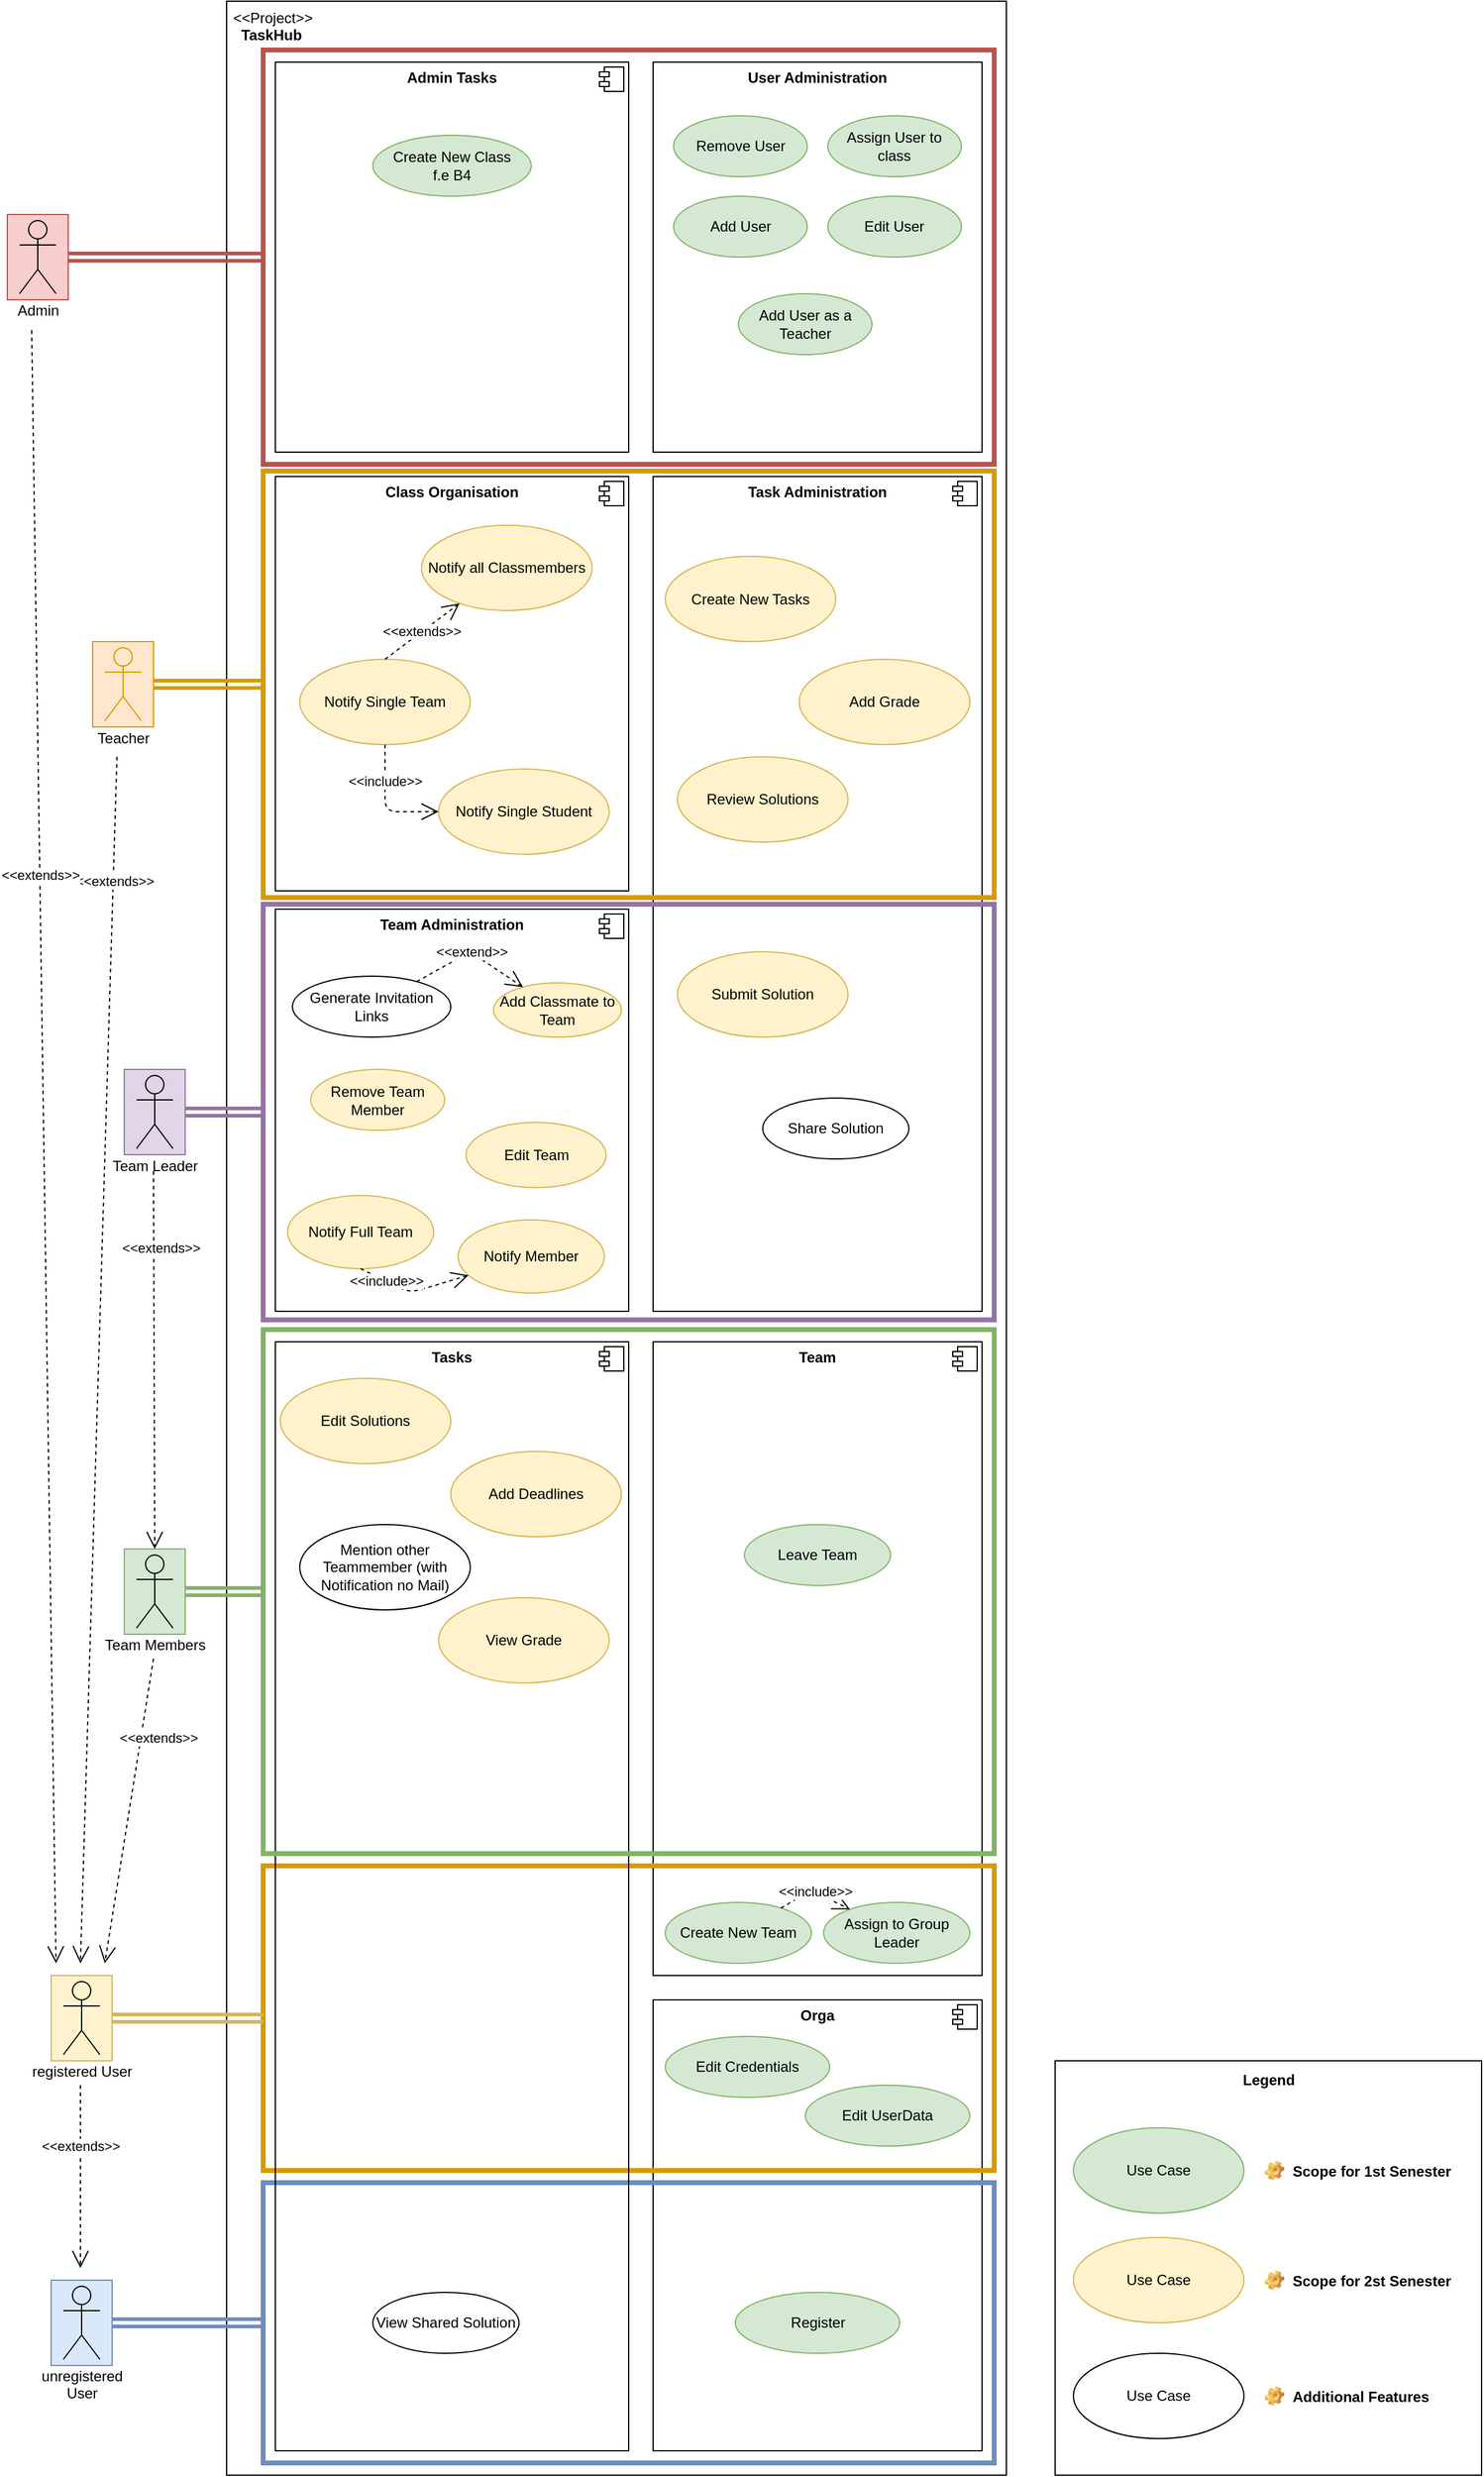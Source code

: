 <mxfile version="13.8.0" type="device"><diagram id="w1fi7JrbVuU7U1qwNNJS" name="Page-1"><mxGraphModel dx="1422" dy="762" grid="1" gridSize="10" guides="1" tooltips="1" connect="1" arrows="1" fold="1" page="1" pageScale="1" pageWidth="827" pageHeight="1169" math="0" shadow="0"><root><mxCell id="0"/><mxCell id="1" parent="0"/><mxCell id="KcoIDpQsDFh3dkFzeMj8-2" value="&amp;nbsp;&amp;lt;&amp;lt;Project&amp;gt;&amp;gt;&lt;br&gt;&lt;b&gt;&amp;nbsp; &amp;nbsp;TaskHub&lt;/b&gt;" style="html=1;align=left;verticalAlign=top;" vertex="1" parent="1"><mxGeometry x="240" y="20" width="640" height="2030" as="geometry"/></mxCell><mxCell id="KcoIDpQsDFh3dkFzeMj8-60" value="" style="html=1;strokeColor=#b85450;align=center;strokeWidth=4;fillColor=none;" vertex="1" parent="1"><mxGeometry x="270" y="60" width="600" height="340" as="geometry"/></mxCell><mxCell id="KcoIDpQsDFh3dkFzeMj8-114" value="&lt;p style=&quot;margin: 0px ; margin-top: 6px ; text-align: center&quot;&gt;&lt;b&gt;Orga&lt;/b&gt;&lt;/p&gt;" style="align=left;overflow=fill;html=1;dropTarget=0;strokeColor=#000000;strokeWidth=1;fillColor=none;" vertex="1" parent="1"><mxGeometry x="590" y="1660" width="270" height="370" as="geometry"/></mxCell><mxCell id="KcoIDpQsDFh3dkFzeMj8-115" value="" style="shape=component;jettyWidth=8;jettyHeight=4;" vertex="1" parent="KcoIDpQsDFh3dkFzeMj8-114"><mxGeometry x="1" width="20" height="20" relative="1" as="geometry"><mxPoint x="-24" y="4" as="offset"/></mxGeometry></mxCell><mxCell id="KcoIDpQsDFh3dkFzeMj8-106" value="" style="html=1;strokeColor=#6c8ebf;strokeWidth=4;align=center;fillColor=none;" vertex="1" parent="1"><mxGeometry x="270" y="1810" width="600" height="230" as="geometry"/></mxCell><mxCell id="KcoIDpQsDFh3dkFzeMj8-95" value="&lt;p style=&quot;margin: 0px ; margin-top: 6px ; text-align: center&quot;&gt;&lt;b&gt;Team&lt;/b&gt;&lt;/p&gt;" style="align=left;overflow=fill;html=1;dropTarget=0;strokeColor=#000000;strokeWidth=1;fillColor=none;" vertex="1" parent="1"><mxGeometry x="590" y="1120" width="270" height="520" as="geometry"/></mxCell><mxCell id="KcoIDpQsDFh3dkFzeMj8-96" value="" style="shape=component;jettyWidth=8;jettyHeight=4;" vertex="1" parent="KcoIDpQsDFh3dkFzeMj8-95"><mxGeometry x="1" width="20" height="20" relative="1" as="geometry"><mxPoint x="-24" y="4" as="offset"/></mxGeometry></mxCell><mxCell id="KcoIDpQsDFh3dkFzeMj8-89" value="" style="html=1;strokeColor=#d79b00;strokeWidth=4;align=center;fillColor=none;" vertex="1" parent="1"><mxGeometry x="270" y="1550" width="600" height="250" as="geometry"/></mxCell><mxCell id="KcoIDpQsDFh3dkFzeMj8-75" value="&lt;p style=&quot;margin: 0px ; margin-top: 6px ; text-align: center&quot;&gt;&lt;b&gt;Tasks&lt;/b&gt;&lt;/p&gt;" style="align=left;overflow=fill;html=1;dropTarget=0;strokeColor=#000000;strokeWidth=1;fillColor=none;" vertex="1" parent="1"><mxGeometry x="280" y="1120" width="290" height="910" as="geometry"/></mxCell><mxCell id="KcoIDpQsDFh3dkFzeMj8-76" value="" style="shape=component;jettyWidth=8;jettyHeight=4;" vertex="1" parent="KcoIDpQsDFh3dkFzeMj8-75"><mxGeometry x="1" width="20" height="20" relative="1" as="geometry"><mxPoint x="-24" y="4" as="offset"/></mxGeometry></mxCell><mxCell id="KcoIDpQsDFh3dkFzeMj8-45" value="&lt;p style=&quot;margin: 0px ; margin-top: 6px ; text-align: center&quot;&gt;&lt;b&gt;Team Administration&lt;/b&gt;&lt;/p&gt;" style="align=left;overflow=fill;html=1;dropTarget=0;" vertex="1" parent="1"><mxGeometry x="280" y="765" width="290" height="330" as="geometry"/></mxCell><mxCell id="KcoIDpQsDFh3dkFzeMj8-46" value="" style="shape=component;jettyWidth=8;jettyHeight=4;" vertex="1" parent="KcoIDpQsDFh3dkFzeMj8-45"><mxGeometry x="1" width="20" height="20" relative="1" as="geometry"><mxPoint x="-24" y="4" as="offset"/></mxGeometry></mxCell><mxCell id="KcoIDpQsDFh3dkFzeMj8-28" value="&lt;p style=&quot;margin: 0px ; margin-top: 6px ; text-align: center&quot;&gt;&lt;b&gt;Task Administration&lt;/b&gt;&lt;/p&gt;" style="align=left;overflow=fill;html=1;dropTarget=0;" vertex="1" parent="1"><mxGeometry x="590" y="410" width="270" height="685" as="geometry"/></mxCell><mxCell id="KcoIDpQsDFh3dkFzeMj8-29" value="" style="shape=component;jettyWidth=8;jettyHeight=4;" vertex="1" parent="KcoIDpQsDFh3dkFzeMj8-28"><mxGeometry x="1" width="20" height="20" relative="1" as="geometry"><mxPoint x="-24" y="4" as="offset"/></mxGeometry></mxCell><mxCell id="KcoIDpQsDFh3dkFzeMj8-71" value="" style="html=1;strokeWidth=4;align=center;strokeColor=#9673a6;fillColor=none;" vertex="1" parent="1"><mxGeometry x="270" y="761" width="600" height="341" as="geometry"/></mxCell><mxCell id="KcoIDpQsDFh3dkFzeMj8-74" value="" style="html=1;strokeColor=#82b366;strokeWidth=4;align=center;fillColor=none;" vertex="1" parent="1"><mxGeometry x="270" y="1110" width="600" height="430" as="geometry"/></mxCell><mxCell id="KcoIDpQsDFh3dkFzeMj8-64" value="" style="html=1;strokeColor=#d79b00;strokeWidth=4;align=center;fillColor=none;" vertex="1" parent="1"><mxGeometry x="270" y="405.5" width="600" height="350" as="geometry"/></mxCell><mxCell id="KcoIDpQsDFh3dkFzeMj8-59" value="" style="html=1;align=center;strokeColor=#b85450;fillColor=#f8cecc;" vertex="1" parent="1"><mxGeometry x="60" y="195" width="50" height="70" as="geometry"/></mxCell><mxCell id="KcoIDpQsDFh3dkFzeMj8-58" value="" style="html=1;align=center;strokeColor=#d79b00;fillColor=#ffe6cc;" vertex="1" parent="1"><mxGeometry x="130" y="545.5" width="50" height="70" as="geometry"/></mxCell><mxCell id="KcoIDpQsDFh3dkFzeMj8-57" value="" style="html=1;align=center;strokeColor=#9673a6;fillColor=#e1d5e7;" vertex="1" parent="1"><mxGeometry x="156" y="896.5" width="50" height="70" as="geometry"/></mxCell><mxCell id="KcoIDpQsDFh3dkFzeMj8-56" value="" style="html=1;align=center;strokeColor=#82b366;fillColor=#d5e8d4;" vertex="1" parent="1"><mxGeometry x="156" y="1290" width="50" height="70" as="geometry"/></mxCell><mxCell id="KcoIDpQsDFh3dkFzeMj8-4" value="&lt;p style=&quot;margin: 0px ; margin-top: 6px ; text-align: center&quot;&gt;&lt;b&gt;Admin Tasks&lt;/b&gt;&lt;/p&gt;" style="align=left;overflow=fill;html=1;dropTarget=0;" vertex="1" parent="1"><mxGeometry x="280" y="70" width="290" height="320" as="geometry"/></mxCell><mxCell id="KcoIDpQsDFh3dkFzeMj8-5" value="" style="shape=component;jettyWidth=8;jettyHeight=4;" vertex="1" parent="KcoIDpQsDFh3dkFzeMj8-4"><mxGeometry x="1" width="20" height="20" relative="1" as="geometry"><mxPoint x="-24" y="4" as="offset"/></mxGeometry></mxCell><mxCell id="-AsNh_zDCz8zvQ_RxbLG-1" value="Teacher" style="shape=umlActor;verticalLabelPosition=bottom;verticalAlign=top;html=1;fillColor=#ffe6cc;strokeColor=#d79b00;" parent="1" vertex="1"><mxGeometry x="140" y="550.5" width="30" height="60" as="geometry"/></mxCell><mxCell id="-AsNh_zDCz8zvQ_RxbLG-2" value="Team Members" style="shape=umlActor;verticalLabelPosition=bottom;verticalAlign=top;html=1;fillColor=#d5e8d4;" parent="1" vertex="1"><mxGeometry x="166" y="1295" width="30" height="60" as="geometry"/></mxCell><mxCell id="-AsNh_zDCz8zvQ_RxbLG-4" value="Team Leader" style="shape=umlActor;verticalLabelPosition=bottom;verticalAlign=top;html=1;fillColor=#e1d5e7;" parent="1" vertex="1"><mxGeometry x="166" y="901.5" width="30" height="60" as="geometry"/></mxCell><mxCell id="-AsNh_zDCz8zvQ_RxbLG-8" value="Admin" style="shape=umlActor;verticalLabelPosition=bottom;verticalAlign=top;html=1;fillColor=#f8cecc;" parent="1" vertex="1"><mxGeometry x="70" y="200" width="30" height="60" as="geometry"/></mxCell><mxCell id="-AsNh_zDCz8zvQ_RxbLG-9" value="&amp;lt;&amp;lt;extends&amp;gt;&amp;gt;" style="endArrow=open;endSize=12;dashed=1;html=1;" parent="1" edge="1"><mxGeometry x="-0.5" y="14" width="160" relative="1" as="geometry"><mxPoint x="180" y="1380" as="sourcePoint"/><mxPoint x="140" y="1630" as="targetPoint"/><mxPoint as="offset"/></mxGeometry></mxCell><mxCell id="-AsNh_zDCz8zvQ_RxbLG-10" value="&amp;lt;&amp;lt;extends&amp;gt;&amp;gt;" style="endArrow=open;endSize=12;dashed=1;html=1;entryX=0.5;entryY=0;entryDx=0;entryDy=0;" parent="1" edge="1" target="KcoIDpQsDFh3dkFzeMj8-56"><mxGeometry x="-0.59" y="6" width="160" relative="1" as="geometry"><mxPoint x="180" y="980" as="sourcePoint"/><mxPoint x="180" y="1170" as="targetPoint"/><mxPoint as="offset"/></mxGeometry></mxCell><mxCell id="-AsNh_zDCz8zvQ_RxbLG-11" value="&amp;lt;&amp;lt;extends&amp;gt;&amp;gt;" style="endArrow=open;endSize=12;dashed=1;html=1;" parent="1" edge="1"><mxGeometry x="-0.793" y="1" width="160" relative="1" as="geometry"><mxPoint x="150" y="640" as="sourcePoint"/><mxPoint x="120" y="1630" as="targetPoint"/><mxPoint as="offset"/></mxGeometry></mxCell><mxCell id="KcoIDpQsDFh3dkFzeMj8-1" value="&amp;lt;&amp;lt;extends&amp;gt;&amp;gt;" style="endArrow=open;endSize=12;dashed=1;html=1;" edge="1" parent="1"><mxGeometry x="-0.333" width="160" relative="1" as="geometry"><mxPoint x="80" y="290" as="sourcePoint"/><mxPoint x="100" y="1630" as="targetPoint"/><mxPoint as="offset"/></mxGeometry></mxCell><mxCell id="KcoIDpQsDFh3dkFzeMj8-3" value="Create New Class&lt;br&gt;f.e B4" style="ellipse;whiteSpace=wrap;html=1;align=center;fillColor=#d5e8d4;strokeColor=#82b366;" vertex="1" parent="1"><mxGeometry x="360" y="130" width="130" height="50" as="geometry"/></mxCell><mxCell id="KcoIDpQsDFh3dkFzeMj8-20" value="Edit " style="group" vertex="1" connectable="0" parent="1"><mxGeometry x="590" y="70" width="270" height="330" as="geometry"/></mxCell><mxCell id="KcoIDpQsDFh3dkFzeMj8-9" value="&lt;p style=&quot;margin: 0px ; margin-top: 6px ; text-align: center&quot;&gt;&lt;b&gt;User Administration&lt;/b&gt;&lt;/p&gt;" style="align=left;overflow=fill;html=1;dropTarget=0;container=0;" vertex="1" parent="KcoIDpQsDFh3dkFzeMj8-20"><mxGeometry width="270" height="320" as="geometry"/></mxCell><mxCell id="KcoIDpQsDFh3dkFzeMj8-11" value="Remove User" style="ellipse;whiteSpace=wrap;html=1;align=center;fillColor=#d5e8d4;strokeColor=#82b366;" vertex="1" parent="KcoIDpQsDFh3dkFzeMj8-20"><mxGeometry x="16.875" y="44" width="109.688" height="50" as="geometry"/></mxCell><mxCell id="KcoIDpQsDFh3dkFzeMj8-12" value="Add User" style="ellipse;whiteSpace=wrap;html=1;align=center;fillColor=#d5e8d4;strokeColor=#82b366;" vertex="1" parent="KcoIDpQsDFh3dkFzeMj8-20"><mxGeometry x="16.875" y="110" width="109.688" height="50" as="geometry"/></mxCell><mxCell id="KcoIDpQsDFh3dkFzeMj8-13" value="Edit User" style="ellipse;whiteSpace=wrap;html=1;align=center;fillColor=#d5e8d4;strokeColor=#82b366;" vertex="1" parent="KcoIDpQsDFh3dkFzeMj8-20"><mxGeometry x="143.438" y="110" width="109.688" height="50" as="geometry"/></mxCell><mxCell id="KcoIDpQsDFh3dkFzeMj8-14" value="Assign User to class" style="ellipse;whiteSpace=wrap;html=1;align=center;fillColor=#d5e8d4;strokeColor=#82b366;" vertex="1" parent="KcoIDpQsDFh3dkFzeMj8-20"><mxGeometry x="143.438" y="44" width="109.688" height="50" as="geometry"/></mxCell><mxCell id="KcoIDpQsDFh3dkFzeMj8-133" value="Add User as a Teacher" style="ellipse;whiteSpace=wrap;html=1;align=center;fillColor=#d5e8d4;strokeColor=#82b366;" vertex="1" parent="KcoIDpQsDFh3dkFzeMj8-20"><mxGeometry x="70.005" y="190" width="109.688" height="50" as="geometry"/></mxCell><mxCell id="KcoIDpQsDFh3dkFzeMj8-22" value="&lt;p style=&quot;margin: 0px ; margin-top: 6px ; text-align: center&quot;&gt;&lt;b&gt;Class Organisation&lt;/b&gt;&lt;/p&gt;" style="align=left;overflow=fill;html=1;dropTarget=0;" vertex="1" parent="1"><mxGeometry x="280" y="410" width="290" height="340" as="geometry"/></mxCell><mxCell id="KcoIDpQsDFh3dkFzeMj8-23" value="" style="shape=component;jettyWidth=8;jettyHeight=4;" vertex="1" parent="KcoIDpQsDFh3dkFzeMj8-22"><mxGeometry x="1" width="20" height="20" relative="1" as="geometry"><mxPoint x="-24" y="4" as="offset"/></mxGeometry></mxCell><mxCell id="KcoIDpQsDFh3dkFzeMj8-36" value="Create New Tasks" style="ellipse;whiteSpace=wrap;html=1;align=center;fillColor=#fff2cc;strokeColor=#d6b656;" vertex="1" parent="1"><mxGeometry x="600" y="475.5" width="140" height="70" as="geometry"/></mxCell><mxCell id="KcoIDpQsDFh3dkFzeMj8-37" value="Review Solutions" style="ellipse;whiteSpace=wrap;html=1;align=center;fillColor=#fff2cc;strokeColor=#d6b656;" vertex="1" parent="1"><mxGeometry x="610" y="640" width="140" height="70" as="geometry"/></mxCell><mxCell id="KcoIDpQsDFh3dkFzeMj8-38" value="Edit Solutions" style="ellipse;whiteSpace=wrap;html=1;align=center;fillColor=#fff2cc;strokeColor=#d6b656;" vertex="1" parent="1"><mxGeometry x="284" y="1150" width="140" height="70" as="geometry"/></mxCell><mxCell id="KcoIDpQsDFh3dkFzeMj8-39" value="Submit Solution" style="ellipse;whiteSpace=wrap;html=1;align=center;fillColor=#fff2cc;strokeColor=#d6b656;" vertex="1" parent="1"><mxGeometry x="610" y="800" width="140" height="70" as="geometry"/></mxCell><mxCell id="KcoIDpQsDFh3dkFzeMj8-40" value="Notify all Classmembers" style="ellipse;whiteSpace=wrap;html=1;align=center;fillColor=#fff2cc;strokeColor=#d6b656;" vertex="1" parent="1"><mxGeometry x="400" y="450" width="140" height="70" as="geometry"/></mxCell><mxCell id="KcoIDpQsDFh3dkFzeMj8-42" value="Notify Single Student" style="ellipse;whiteSpace=wrap;html=1;align=center;fillColor=#fff2cc;strokeColor=#d6b656;" vertex="1" parent="1"><mxGeometry x="414" y="650" width="140" height="70" as="geometry"/></mxCell><mxCell id="KcoIDpQsDFh3dkFzeMj8-43" value="Notify Single Team" style="ellipse;whiteSpace=wrap;html=1;align=center;fillColor=#fff2cc;strokeColor=#d6b656;" vertex="1" parent="1"><mxGeometry x="300" y="560" width="140" height="70" as="geometry"/></mxCell><mxCell id="KcoIDpQsDFh3dkFzeMj8-44" value="&amp;lt;&amp;lt;include&amp;gt;&amp;gt;" style="endArrow=open;endSize=12;dashed=1;html=1;exitX=0.5;exitY=1;exitDx=0;exitDy=0;entryX=0;entryY=0.5;entryDx=0;entryDy=0;rounded=1;" edge="1" parent="1" source="KcoIDpQsDFh3dkFzeMj8-43" target="KcoIDpQsDFh3dkFzeMj8-42"><mxGeometry x="-0.394" width="160" relative="1" as="geometry"><mxPoint x="380" y="810" as="sourcePoint"/><mxPoint x="540" y="810" as="targetPoint"/><Array as="points"><mxPoint x="370" y="685"/></Array><mxPoint as="offset"/></mxGeometry></mxCell><mxCell id="KcoIDpQsDFh3dkFzeMj8-47" value="Create New Team" style="ellipse;whiteSpace=wrap;html=1;align=center;fillColor=#d5e8d4;strokeColor=#82b366;" vertex="1" parent="1"><mxGeometry x="600" y="1580" width="120" height="50" as="geometry"/></mxCell><mxCell id="KcoIDpQsDFh3dkFzeMj8-49" value="&amp;lt;&amp;lt;extends&amp;gt;&amp;gt;" style="endArrow=open;endSize=12;dashed=1;html=1;exitX=0.5;exitY=0;exitDx=0;exitDy=0;" edge="1" parent="1" source="KcoIDpQsDFh3dkFzeMj8-43" target="KcoIDpQsDFh3dkFzeMj8-40"><mxGeometry width="160" relative="1" as="geometry"><mxPoint x="520" y="810" as="sourcePoint"/><mxPoint x="680" y="810" as="targetPoint"/></mxGeometry></mxCell><mxCell id="KcoIDpQsDFh3dkFzeMj8-50" value="Generate Invitation Links" style="ellipse;whiteSpace=wrap;html=1;align=center;" vertex="1" parent="1"><mxGeometry x="294" y="820" width="130" height="50" as="geometry"/></mxCell><mxCell id="KcoIDpQsDFh3dkFzeMj8-52" value="Remove Team Member" style="ellipse;whiteSpace=wrap;html=1;align=center;fillColor=#fff2cc;strokeColor=#d6b656;" vertex="1" parent="1"><mxGeometry x="309" y="896.5" width="110" height="50" as="geometry"/></mxCell><mxCell id="KcoIDpQsDFh3dkFzeMj8-53" value="Add Classmate to Team" style="ellipse;whiteSpace=wrap;html=1;align=center;fillColor=#fff2cc;strokeColor=#d6b656;" vertex="1" parent="1"><mxGeometry x="459" y="825.5" width="105" height="44.5" as="geometry"/></mxCell><mxCell id="KcoIDpQsDFh3dkFzeMj8-54" value="&amp;lt;&amp;lt;extend&amp;gt;&amp;gt;" style="endArrow=open;endSize=12;dashed=1;html=1;" edge="1" parent="1" source="KcoIDpQsDFh3dkFzeMj8-50" target="KcoIDpQsDFh3dkFzeMj8-53"><mxGeometry width="160" relative="1" as="geometry"><mxPoint x="520" y="1180" as="sourcePoint"/><mxPoint x="680" y="1180" as="targetPoint"/><Array as="points"><mxPoint x="440" y="800"/></Array></mxGeometry></mxCell><mxCell id="KcoIDpQsDFh3dkFzeMj8-62" value="" style="endArrow=block;endFill=1;html=1;edgeStyle=orthogonalEdgeStyle;align=left;verticalAlign=top;exitX=1;exitY=0.5;exitDx=0;exitDy=0;shape=link;fillColor=#f8cecc;strokeColor=#b85450;strokeWidth=3;" edge="1" parent="1" source="KcoIDpQsDFh3dkFzeMj8-59" target="KcoIDpQsDFh3dkFzeMj8-60"><mxGeometry x="-1" relative="1" as="geometry"><mxPoint x="330" y="330" as="sourcePoint"/><mxPoint x="490" y="330" as="targetPoint"/></mxGeometry></mxCell><mxCell id="KcoIDpQsDFh3dkFzeMj8-67" value="" style="endArrow=none;html=1;edgeStyle=orthogonalEdgeStyle;strokeWidth=3;entryX=0;entryY=0.5;entryDx=0;entryDy=0;fillColor=#ffe6cc;strokeColor=#d79b00;shape=link;" edge="1" parent="1" source="KcoIDpQsDFh3dkFzeMj8-58" target="KcoIDpQsDFh3dkFzeMj8-64"><mxGeometry relative="1" as="geometry"><mxPoint x="130" y="450" as="sourcePoint"/><mxPoint x="290" y="450" as="targetPoint"/><Array as="points"><mxPoint x="225" y="581"/></Array></mxGeometry></mxCell><mxCell id="KcoIDpQsDFh3dkFzeMj8-73" value="" style="endArrow=none;html=1;edgeStyle=orthogonalEdgeStyle;strokeWidth=3;entryX=0;entryY=0.5;entryDx=0;entryDy=0;fillColor=#d5e8d4;strokeColor=#82b366;shape=link;" edge="1" parent="1" source="KcoIDpQsDFh3dkFzeMj8-56" target="KcoIDpQsDFh3dkFzeMj8-74"><mxGeometry relative="1" as="geometry"><mxPoint x="80" y="1214.64" as="sourcePoint"/><mxPoint x="140" y="1214.498" as="targetPoint"/><Array as="points"/></mxGeometry></mxCell><mxCell id="KcoIDpQsDFh3dkFzeMj8-79" value="" style="endArrow=none;html=1;edgeStyle=orthogonalEdgeStyle;strokeWidth=3;entryX=0;entryY=0.5;entryDx=0;entryDy=0;fillColor=#e1d5e7;strokeColor=#9673a6;shape=link;" edge="1" parent="1" source="KcoIDpQsDFh3dkFzeMj8-57" target="KcoIDpQsDFh3dkFzeMj8-71"><mxGeometry relative="1" as="geometry"><mxPoint x="216" y="1225" as="sourcePoint"/><mxPoint x="290" y="1225" as="targetPoint"/><Array as="points"/></mxGeometry></mxCell><mxCell id="KcoIDpQsDFh3dkFzeMj8-81" value="Mention other Teammember (with Notification no Mail)" style="ellipse;whiteSpace=wrap;html=1;align=center;" vertex="1" parent="1"><mxGeometry x="300" y="1270" width="140" height="70" as="geometry"/></mxCell><mxCell id="KcoIDpQsDFh3dkFzeMj8-82" value="Add Grade" style="ellipse;whiteSpace=wrap;html=1;align=center;fillColor=#fff2cc;strokeColor=#d6b656;" vertex="1" parent="1"><mxGeometry x="710" y="560" width="140" height="70" as="geometry"/></mxCell><mxCell id="KcoIDpQsDFh3dkFzeMj8-83" value="View Grade" style="ellipse;whiteSpace=wrap;html=1;align=center;fillColor=#fff2cc;strokeColor=#d6b656;" vertex="1" parent="1"><mxGeometry x="414" y="1330" width="140" height="70" as="geometry"/></mxCell><mxCell id="KcoIDpQsDFh3dkFzeMj8-84" value="Notify Full Team" style="ellipse;whiteSpace=wrap;html=1;align=center;fillColor=#fff2cc;strokeColor=#d6b656;" vertex="1" parent="1"><mxGeometry x="290" y="1000" width="120" height="60" as="geometry"/></mxCell><mxCell id="KcoIDpQsDFh3dkFzeMj8-85" value="Notify Member" style="ellipse;whiteSpace=wrap;html=1;align=center;fillColor=#fff2cc;strokeColor=#d6b656;" vertex="1" parent="1"><mxGeometry x="430" y="1020" width="120" height="60" as="geometry"/></mxCell><mxCell id="KcoIDpQsDFh3dkFzeMj8-86" value="&amp;lt;&amp;lt;include&amp;gt;&amp;gt;" style="endArrow=open;endSize=12;dashed=1;html=1;rounded=1;exitX=0.5;exitY=1;exitDx=0;exitDy=0;" edge="1" parent="1" source="KcoIDpQsDFh3dkFzeMj8-84" target="KcoIDpQsDFh3dkFzeMj8-85"><mxGeometry x="-0.518" width="160" relative="1" as="geometry"><mxPoint x="380.97" y="858.979" as="sourcePoint"/><mxPoint x="461.162" y="878.458" as="targetPoint"/><Array as="points"><mxPoint x="390" y="1080"/></Array><mxPoint as="offset"/></mxGeometry></mxCell><mxCell id="KcoIDpQsDFh3dkFzeMj8-87" value="Add Deadlines" style="ellipse;whiteSpace=wrap;html=1;align=center;fillColor=#fff2cc;strokeColor=#d6b656;" vertex="1" parent="1"><mxGeometry x="424" y="1210" width="140" height="70" as="geometry"/></mxCell><mxCell id="KcoIDpQsDFh3dkFzeMj8-90" value="&amp;lt;&amp;lt;extends&amp;gt;&amp;gt;" style="endArrow=open;endSize=12;dashed=1;html=1;" edge="1" parent="1"><mxGeometry x="-0.333" width="160" relative="1" as="geometry"><mxPoint x="120" y="1730" as="sourcePoint"/><mxPoint x="120" y="1880" as="targetPoint"/><mxPoint as="offset"/></mxGeometry></mxCell><mxCell id="KcoIDpQsDFh3dkFzeMj8-98" value="Leave Team" style="ellipse;whiteSpace=wrap;html=1;align=center;fillColor=#d5e8d4;strokeColor=#82b366;" vertex="1" parent="1"><mxGeometry x="665" y="1270" width="120" height="50" as="geometry"/></mxCell><mxCell id="KcoIDpQsDFh3dkFzeMj8-100" value="Assign to Group Leader" style="ellipse;whiteSpace=wrap;html=1;align=center;fillColor=#d5e8d4;strokeColor=#82b366;" vertex="1" parent="1"><mxGeometry x="730" y="1580" width="120" height="50" as="geometry"/></mxCell><mxCell id="KcoIDpQsDFh3dkFzeMj8-101" value="&amp;lt;&amp;lt;include&amp;gt;&amp;gt;" style="endArrow=open;endSize=12;dashed=1;html=1;rounded=1;" edge="1" parent="1" source="KcoIDpQsDFh3dkFzeMj8-47" target="KcoIDpQsDFh3dkFzeMj8-100"><mxGeometry width="160" relative="1" as="geometry"><mxPoint x="370" y="1050" as="sourcePoint"/><mxPoint x="448.55" y="1075.435" as="targetPoint"/><Array as="points"><mxPoint x="720" y="1570"/></Array><mxPoint as="offset"/></mxGeometry></mxCell><mxCell id="KcoIDpQsDFh3dkFzeMj8-103" value="View Shared Solution" style="ellipse;whiteSpace=wrap;html=1;align=center;" vertex="1" parent="1"><mxGeometry x="360" y="1900" width="120" height="50" as="geometry"/></mxCell><mxCell id="KcoIDpQsDFh3dkFzeMj8-104" value="Share Solution" style="ellipse;whiteSpace=wrap;html=1;align=center;" vertex="1" parent="1"><mxGeometry x="680" y="920" width="120" height="50" as="geometry"/></mxCell><mxCell id="KcoIDpQsDFh3dkFzeMj8-107" value="" style="endArrow=none;html=1;edgeStyle=orthogonalEdgeStyle;strokeWidth=3;entryX=0;entryY=0.5;entryDx=0;entryDy=0;fillColor=#fff2cc;strokeColor=#d6b656;shape=link;" edge="1" parent="1" source="KcoIDpQsDFh3dkFzeMj8-91" target="KcoIDpQsDFh3dkFzeMj8-89"><mxGeometry relative="1" as="geometry"><mxPoint x="216" y="1335" as="sourcePoint"/><mxPoint x="280" y="1335" as="targetPoint"/><Array as="points"/></mxGeometry></mxCell><mxCell id="KcoIDpQsDFh3dkFzeMj8-108" value="" style="endArrow=none;html=1;edgeStyle=orthogonalEdgeStyle;strokeWidth=3;entryX=0;entryY=0.5;entryDx=0;entryDy=0;fillColor=#dae8fc;strokeColor=#6c8ebf;shape=link;" edge="1" parent="1" source="KcoIDpQsDFh3dkFzeMj8-105" target="KcoIDpQsDFh3dkFzeMj8-106"><mxGeometry relative="1" as="geometry"><mxPoint x="156" y="1690" as="sourcePoint"/><mxPoint x="280" y="1690" as="targetPoint"/><Array as="points"/></mxGeometry></mxCell><mxCell id="KcoIDpQsDFh3dkFzeMj8-109" value="" style="group" vertex="1" connectable="0" parent="1"><mxGeometry x="96" y="1640" width="50" height="70" as="geometry"/></mxCell><mxCell id="KcoIDpQsDFh3dkFzeMj8-91" value="" style="html=1;align=center;strokeColor=#d6b656;fillColor=#fff2cc;" vertex="1" parent="KcoIDpQsDFh3dkFzeMj8-109"><mxGeometry width="50" height="70" as="geometry"/></mxCell><mxCell id="-AsNh_zDCz8zvQ_RxbLG-7" value="registered User" style="shape=umlActor;verticalLabelPosition=bottom;verticalAlign=top;html=1;fillColor=#fff2cc;" parent="KcoIDpQsDFh3dkFzeMj8-109" vertex="1"><mxGeometry x="10" y="5" width="30" height="60" as="geometry"/></mxCell><mxCell id="KcoIDpQsDFh3dkFzeMj8-110" value="" style="group" vertex="1" connectable="0" parent="1"><mxGeometry x="96" y="1890" width="50" height="70" as="geometry"/></mxCell><mxCell id="KcoIDpQsDFh3dkFzeMj8-105" value="" style="html=1;align=center;strokeColor=#6c8ebf;fillColor=#dae8fc;" vertex="1" parent="KcoIDpQsDFh3dkFzeMj8-110"><mxGeometry width="50" height="70" as="geometry"/></mxCell><mxCell id="-AsNh_zDCz8zvQ_RxbLG-3" value="unregistered&lt;br&gt;User" style="shape=umlActor;verticalLabelPosition=bottom;verticalAlign=top;html=1;fillColor=#dae8fc;" parent="KcoIDpQsDFh3dkFzeMj8-110" vertex="1"><mxGeometry x="10" y="5" width="30" height="60" as="geometry"/></mxCell><mxCell id="KcoIDpQsDFh3dkFzeMj8-116" value="Register" style="ellipse;whiteSpace=wrap;html=1;strokeColor=#82b366;strokeWidth=1;fillColor=#d5e8d4;align=center;" vertex="1" parent="1"><mxGeometry x="657.5" y="1900" width="135" height="50" as="geometry"/></mxCell><mxCell id="KcoIDpQsDFh3dkFzeMj8-117" value="Edit Credentials" style="ellipse;whiteSpace=wrap;html=1;strokeColor=#82b366;strokeWidth=1;fillColor=#d5e8d4;align=center;" vertex="1" parent="1"><mxGeometry x="600" y="1690" width="135" height="50" as="geometry"/></mxCell><mxCell id="KcoIDpQsDFh3dkFzeMj8-118" value="Edit UserData" style="ellipse;whiteSpace=wrap;html=1;strokeColor=#82b366;strokeWidth=1;fillColor=#d5e8d4;align=center;" vertex="1" parent="1"><mxGeometry x="715" y="1730" width="135" height="50" as="geometry"/></mxCell><mxCell id="KcoIDpQsDFh3dkFzeMj8-119" value="Edit Team" style="ellipse;whiteSpace=wrap;html=1;align=center;fillColor=#fff2cc;strokeColor=#d6b656;" vertex="1" parent="1"><mxGeometry x="436.5" y="940" width="115" height="53.5" as="geometry"/></mxCell><mxCell id="KcoIDpQsDFh3dkFzeMj8-120" value="&lt;b&gt;Legend&lt;/b&gt;" style="html=1;strokeWidth=1;align=center;labelPosition=center;verticalLabelPosition=top;verticalAlign=bottom;spacingTop=0;spacing=-23;" vertex="1" parent="1"><mxGeometry x="920" y="1710" width="350" height="340" as="geometry"/></mxCell><mxCell id="KcoIDpQsDFh3dkFzeMj8-121" value="Use Case" style="ellipse;whiteSpace=wrap;html=1;strokeColor=#82b366;strokeWidth=1;fillColor=#d5e8d4;align=center;" vertex="1" parent="1"><mxGeometry x="935" y="1765" width="140" height="70" as="geometry"/></mxCell><mxCell id="KcoIDpQsDFh3dkFzeMj8-122" value="Use Case" style="ellipse;whiteSpace=wrap;html=1;strokeColor=#d6b656;strokeWidth=1;fillColor=#fff2cc;align=center;" vertex="1" parent="1"><mxGeometry x="935" y="1855" width="140" height="70" as="geometry"/></mxCell><mxCell id="KcoIDpQsDFh3dkFzeMj8-123" value="Scope for 1st Senester" style="label;fontStyle=1;strokeColor=none;fillColor=none;align=left;verticalAlign=top;overflow=hidden;spacingLeft=28;spacingRight=4;rotatable=0;points=[[0,0.5],[1,0.5]];portConstraint=eastwest;imageWidth=16;imageHeight=16;image=img/clipart/Gear_128x128.png" vertex="1" parent="1"><mxGeometry x="1085" y="1787" width="170" height="26" as="geometry"/></mxCell><mxCell id="KcoIDpQsDFh3dkFzeMj8-124" value="Scope for 2st Senester" style="label;fontStyle=1;strokeColor=none;fillColor=none;align=left;verticalAlign=top;overflow=hidden;spacingLeft=28;spacingRight=4;rotatable=0;points=[[0,0.5],[1,0.5]];portConstraint=eastwest;imageWidth=16;imageHeight=16;image=img/clipart/Gear_128x128.png" vertex="1" parent="1"><mxGeometry x="1085" y="1877" width="170" height="26" as="geometry"/></mxCell><mxCell id="KcoIDpQsDFh3dkFzeMj8-125" value="Use Case" style="ellipse;whiteSpace=wrap;html=1;strokeWidth=1;align=center;" vertex="1" parent="1"><mxGeometry x="935" y="1950" width="140" height="70" as="geometry"/></mxCell><mxCell id="KcoIDpQsDFh3dkFzeMj8-126" value="Additional Features" style="label;fontStyle=1;align=left;verticalAlign=top;overflow=hidden;spacingLeft=28;spacingRight=4;rotatable=0;points=[[0,0.5],[1,0.5]];portConstraint=eastwest;imageWidth=16;imageHeight=16;image=img/clipart/Gear_128x128.png;fillColor=none;strokeColor=none;" vertex="1" parent="1"><mxGeometry x="1085" y="1972" width="170" height="26" as="geometry"/></mxCell></root></mxGraphModel></diagram></mxfile>